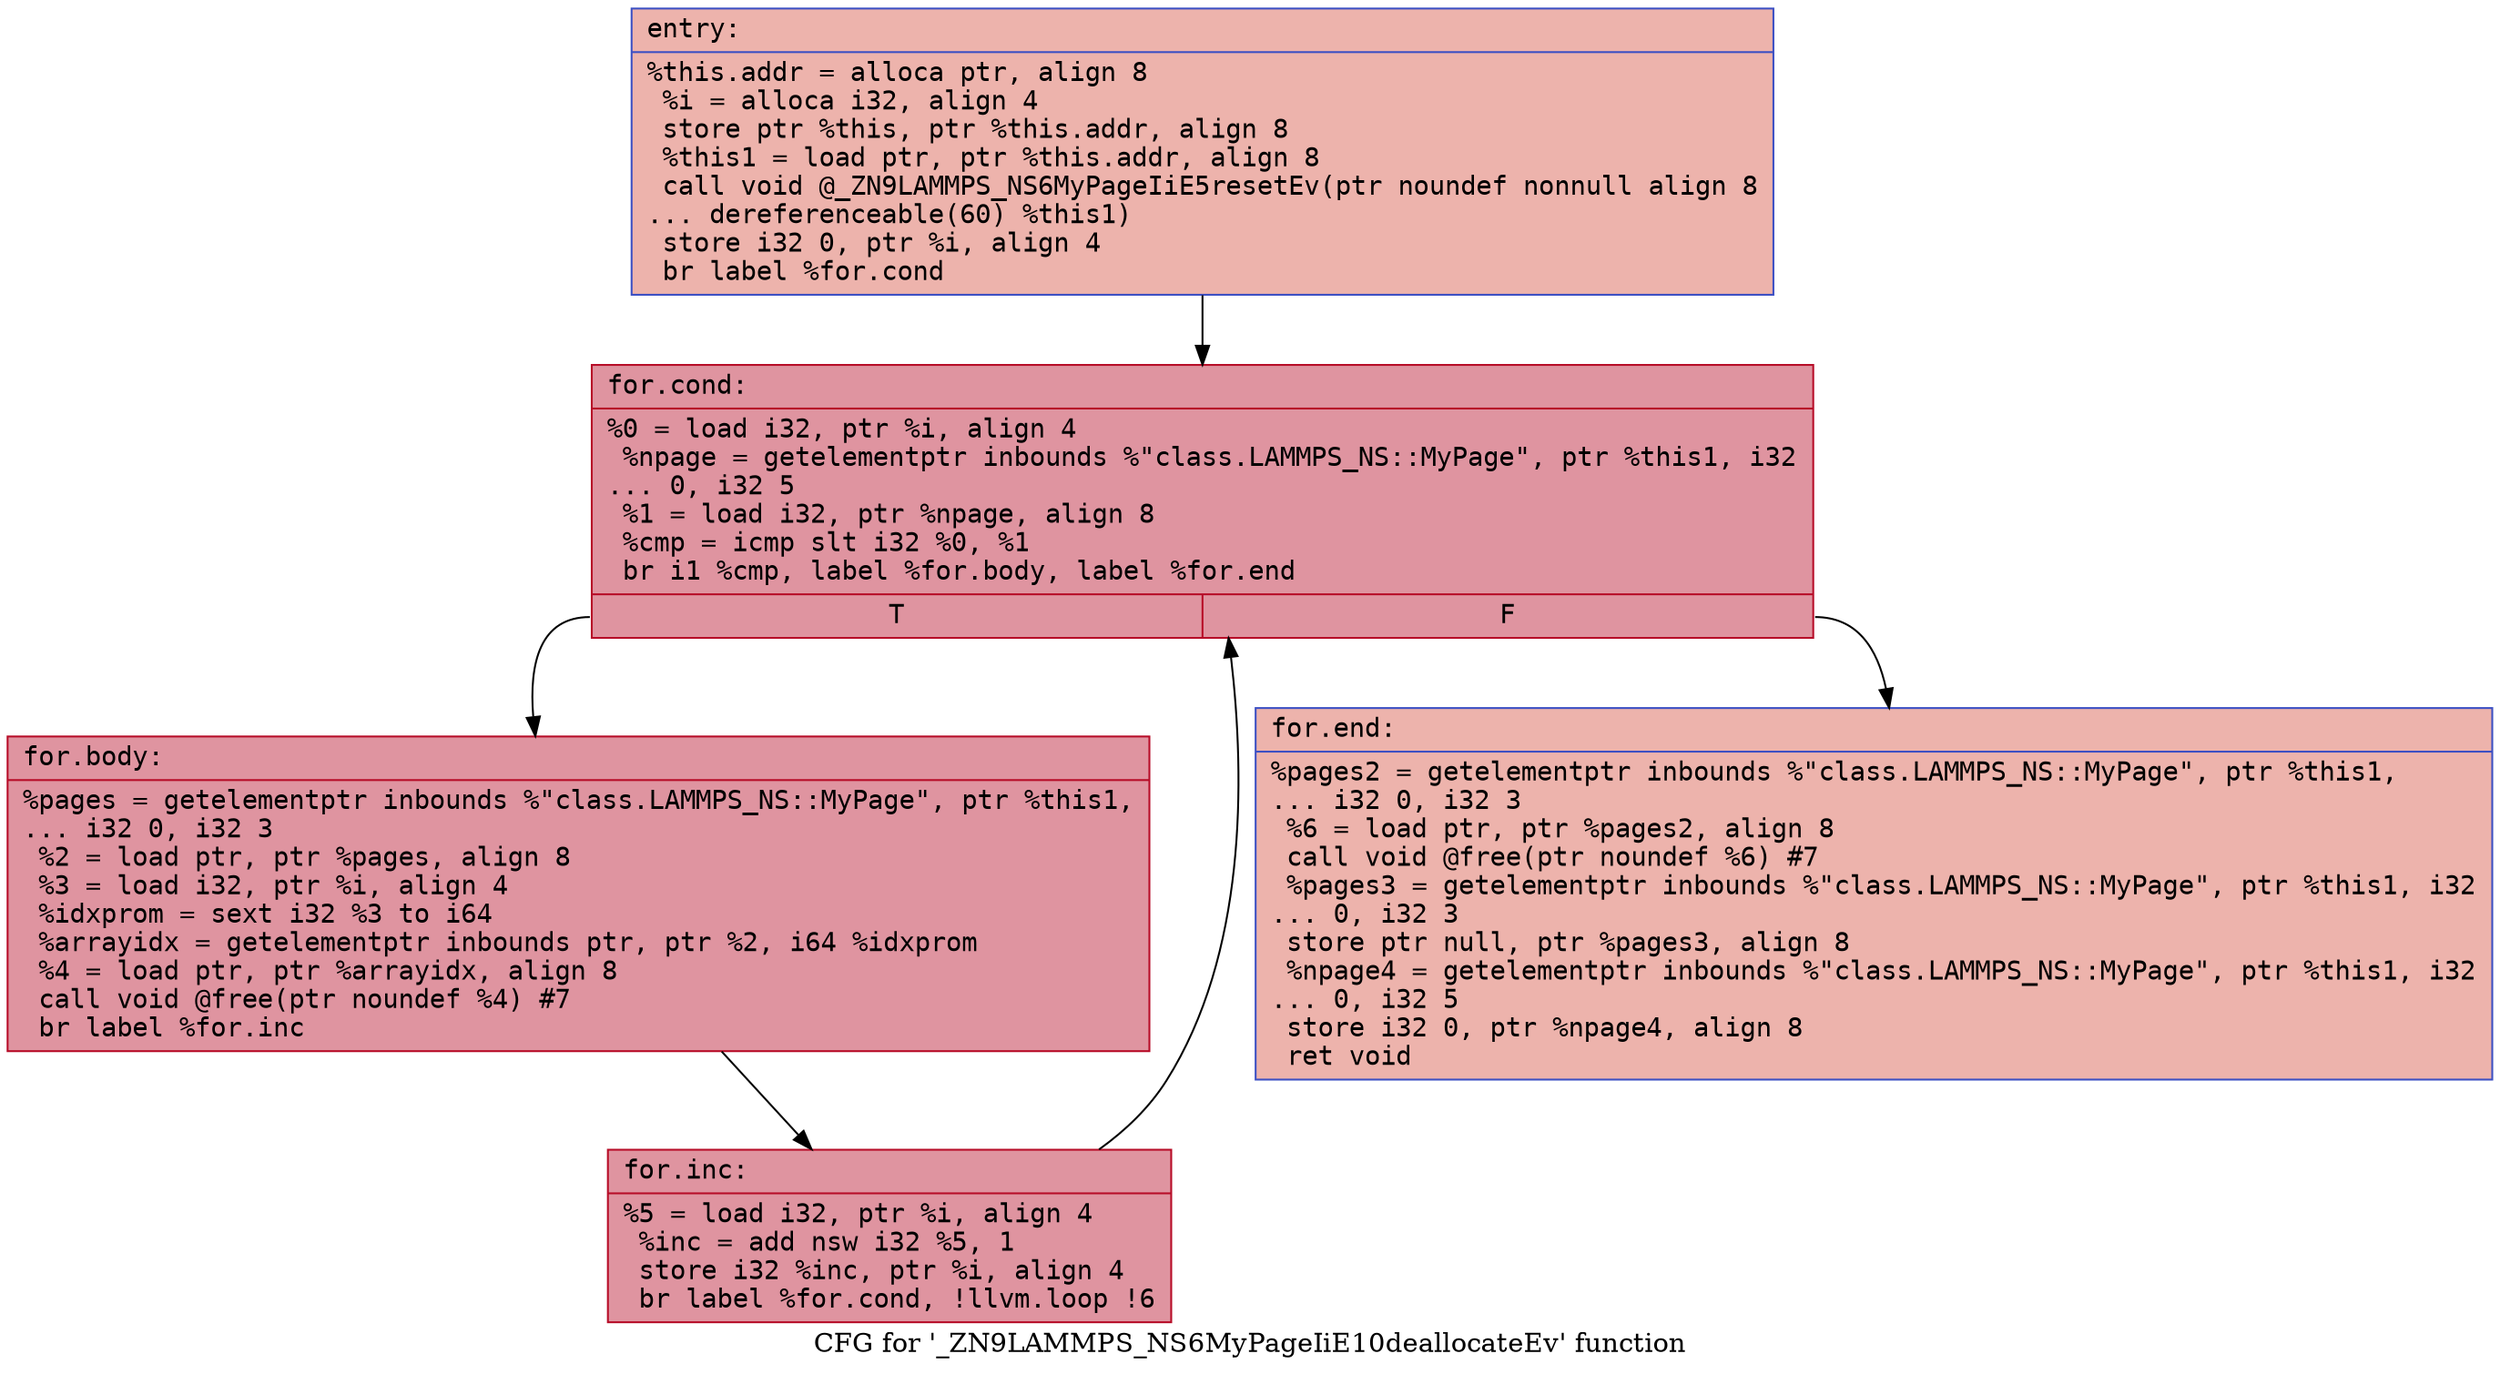 digraph "CFG for '_ZN9LAMMPS_NS6MyPageIiE10deallocateEv' function" {
	label="CFG for '_ZN9LAMMPS_NS6MyPageIiE10deallocateEv' function";

	Node0x556aef9902f0 [shape=record,color="#3d50c3ff", style=filled, fillcolor="#d6524470" fontname="Courier",label="{entry:\l|  %this.addr = alloca ptr, align 8\l  %i = alloca i32, align 4\l  store ptr %this, ptr %this.addr, align 8\l  %this1 = load ptr, ptr %this.addr, align 8\l  call void @_ZN9LAMMPS_NS6MyPageIiE5resetEv(ptr noundef nonnull align 8\l... dereferenceable(60) %this1)\l  store i32 0, ptr %i, align 4\l  br label %for.cond\l}"];
	Node0x556aef9902f0 -> Node0x556aef990790[tooltip="entry -> for.cond\nProbability 100.00%" ];
	Node0x556aef990790 [shape=record,color="#b70d28ff", style=filled, fillcolor="#b70d2870" fontname="Courier",label="{for.cond:\l|  %0 = load i32, ptr %i, align 4\l  %npage = getelementptr inbounds %\"class.LAMMPS_NS::MyPage\", ptr %this1, i32\l... 0, i32 5\l  %1 = load i32, ptr %npage, align 8\l  %cmp = icmp slt i32 %0, %1\l  br i1 %cmp, label %for.body, label %for.end\l|{<s0>T|<s1>F}}"];
	Node0x556aef990790:s0 -> Node0x556aef990b20[tooltip="for.cond -> for.body\nProbability 96.88%" ];
	Node0x556aef990790:s1 -> Node0x556aef990ba0[tooltip="for.cond -> for.end\nProbability 3.12%" ];
	Node0x556aef990b20 [shape=record,color="#b70d28ff", style=filled, fillcolor="#b70d2870" fontname="Courier",label="{for.body:\l|  %pages = getelementptr inbounds %\"class.LAMMPS_NS::MyPage\", ptr %this1,\l... i32 0, i32 3\l  %2 = load ptr, ptr %pages, align 8\l  %3 = load i32, ptr %i, align 4\l  %idxprom = sext i32 %3 to i64\l  %arrayidx = getelementptr inbounds ptr, ptr %2, i64 %idxprom\l  %4 = load ptr, ptr %arrayidx, align 8\l  call void @free(ptr noundef %4) #7\l  br label %for.inc\l}"];
	Node0x556aef990b20 -> Node0x556aef991480[tooltip="for.body -> for.inc\nProbability 100.00%" ];
	Node0x556aef991480 [shape=record,color="#b70d28ff", style=filled, fillcolor="#b70d2870" fontname="Courier",label="{for.inc:\l|  %5 = load i32, ptr %i, align 4\l  %inc = add nsw i32 %5, 1\l  store i32 %inc, ptr %i, align 4\l  br label %for.cond, !llvm.loop !6\l}"];
	Node0x556aef991480 -> Node0x556aef990790[tooltip="for.inc -> for.cond\nProbability 100.00%" ];
	Node0x556aef990ba0 [shape=record,color="#3d50c3ff", style=filled, fillcolor="#d6524470" fontname="Courier",label="{for.end:\l|  %pages2 = getelementptr inbounds %\"class.LAMMPS_NS::MyPage\", ptr %this1,\l... i32 0, i32 3\l  %6 = load ptr, ptr %pages2, align 8\l  call void @free(ptr noundef %6) #7\l  %pages3 = getelementptr inbounds %\"class.LAMMPS_NS::MyPage\", ptr %this1, i32\l... 0, i32 3\l  store ptr null, ptr %pages3, align 8\l  %npage4 = getelementptr inbounds %\"class.LAMMPS_NS::MyPage\", ptr %this1, i32\l... 0, i32 5\l  store i32 0, ptr %npage4, align 8\l  ret void\l}"];
}
